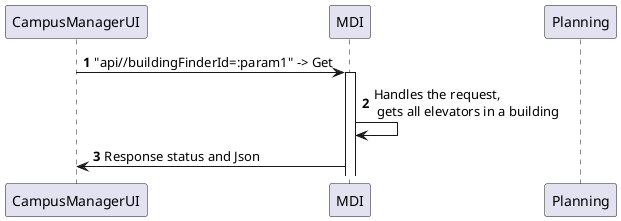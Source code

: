 @startuml
'https://plantuml.com/sequence-diagram

autonumber

CampusManagerUI -> MDI: "api//buildingFinderId=:param1" -> Get
activate MDI
MDI -> MDI: Handles the request,\n gets all elevators in a building
CampusManagerUI <- MDI: Response status and Json
participant  Planning




@enduml
